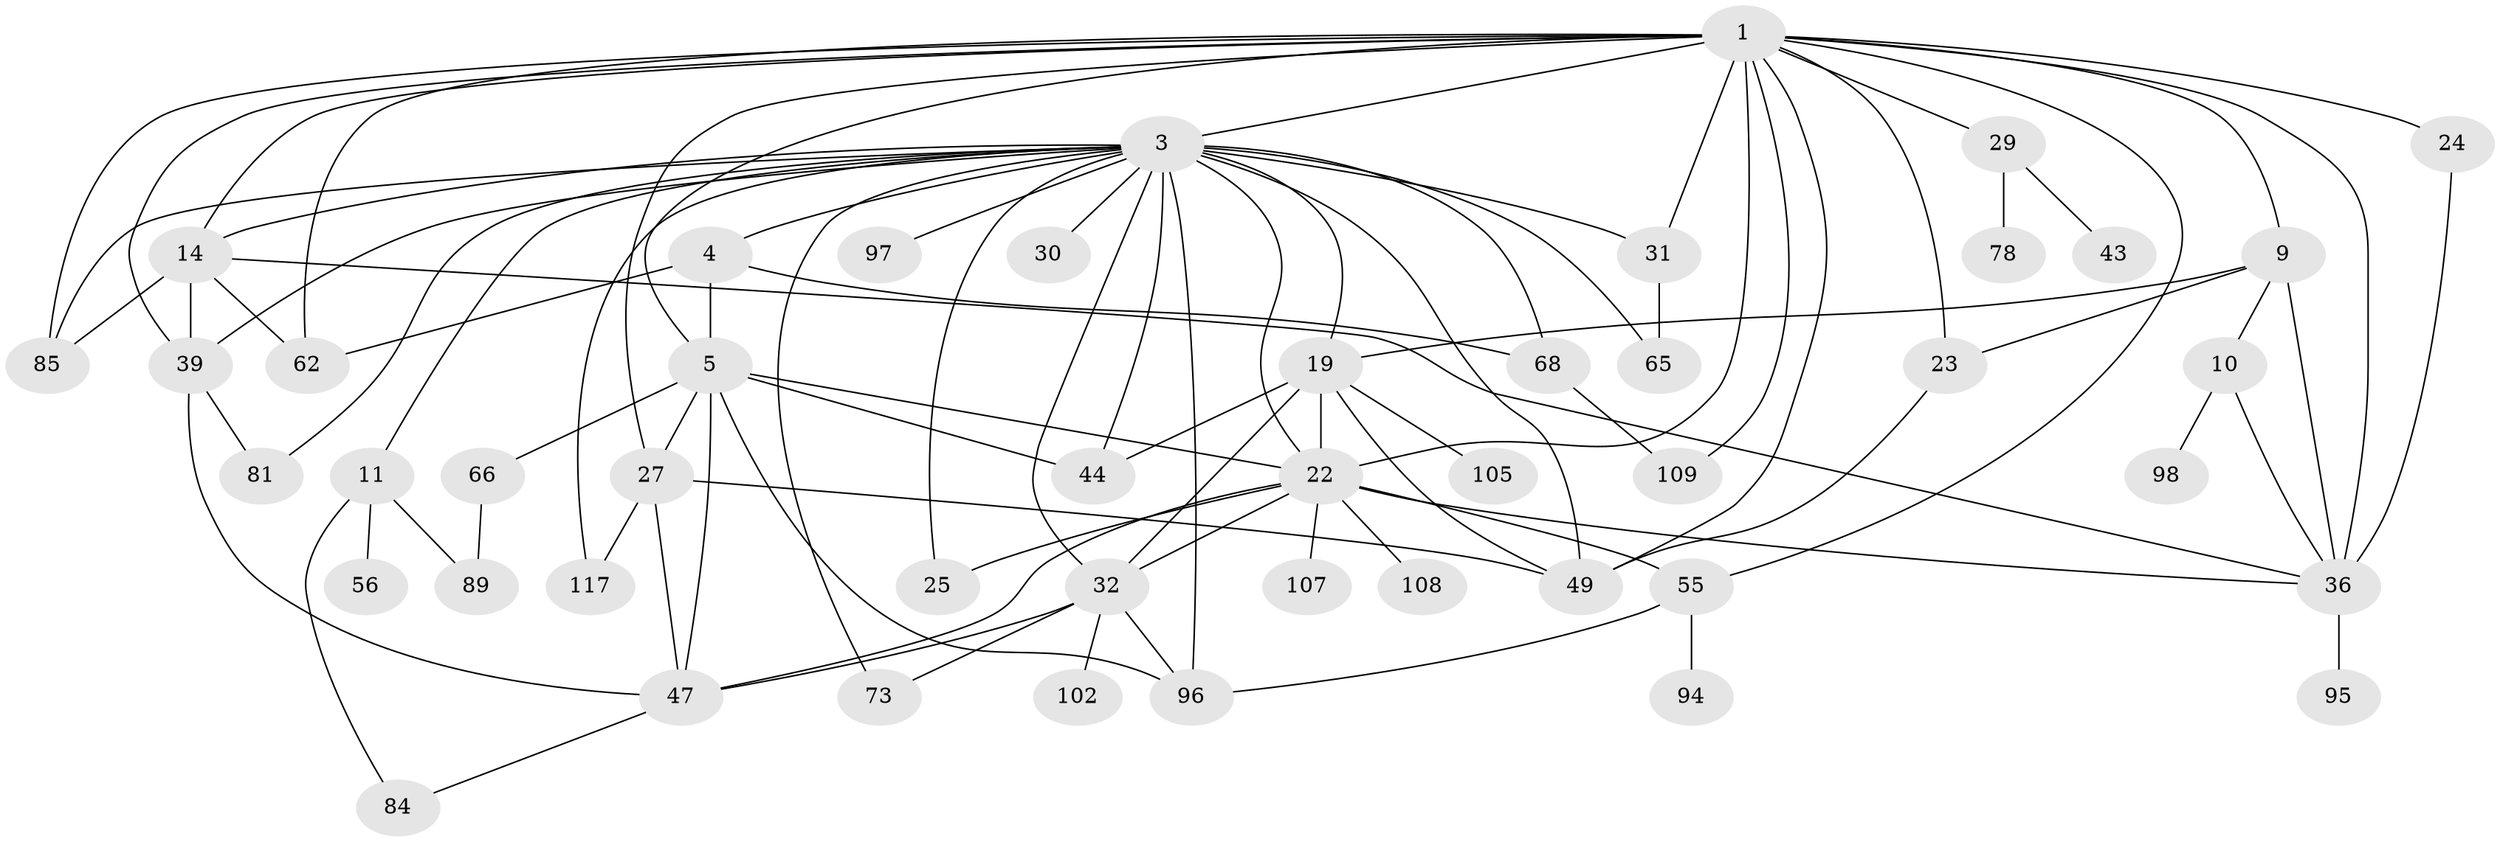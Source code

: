 // original degree distribution, {5: 0.10084033613445378, 10: 0.008403361344537815, 11: 0.008403361344537815, 4: 0.17647058823529413, 3: 0.19327731092436976, 2: 0.226890756302521, 8: 0.008403361344537815, 1: 0.24369747899159663, 6: 0.025210084033613446, 7: 0.008403361344537815}
// Generated by graph-tools (version 1.1) at 2025/17/03/04/25 18:17:08]
// undirected, 47 vertices, 91 edges
graph export_dot {
graph [start="1"]
  node [color=gray90,style=filled];
  1 [super="+6+2"];
  3 [super="+15+57+12+64"];
  4;
  5 [super="+8+18"];
  9 [super="+13"];
  10 [super="+50"];
  11 [super="+53+103"];
  14 [super="+114+20"];
  19 [super="+63+34"];
  22 [super="+26+35+86+41"];
  23 [super="+113"];
  24;
  25 [super="+93"];
  27 [super="+79+45"];
  29 [super="+38"];
  30;
  31 [super="+42+60"];
  32 [super="+74+69+91"];
  36 [super="+46+90"];
  39 [super="+48"];
  43;
  44 [super="+119"];
  47 [super="+72"];
  49 [super="+54"];
  55 [super="+75+112"];
  56;
  62 [super="+92"];
  65;
  66 [super="+82"];
  68 [super="+77"];
  73 [super="+110"];
  78;
  81;
  84 [super="+106"];
  85 [super="+87"];
  89;
  94;
  95;
  96 [super="+104"];
  97;
  98;
  102 [super="+115"];
  105;
  107;
  108;
  109;
  117;
  1 -- 14 [weight=2];
  1 -- 36 [weight=3];
  1 -- 49;
  1 -- 55;
  1 -- 9;
  1 -- 109;
  1 -- 31;
  1 -- 62;
  1 -- 3 [weight=2];
  1 -- 5;
  1 -- 39;
  1 -- 85;
  1 -- 22;
  1 -- 23;
  1 -- 24;
  1 -- 27;
  1 -- 29;
  3 -- 4;
  3 -- 11;
  3 -- 30;
  3 -- 73;
  3 -- 19;
  3 -- 97;
  3 -- 32;
  3 -- 39;
  3 -- 14;
  3 -- 81;
  3 -- 49 [weight=3];
  3 -- 85;
  3 -- 22;
  3 -- 25;
  3 -- 31;
  3 -- 96;
  3 -- 65;
  3 -- 44;
  3 -- 117;
  3 -- 68;
  4 -- 5;
  4 -- 62;
  4 -- 68;
  5 -- 47;
  5 -- 66 [weight=2];
  5 -- 44;
  5 -- 27;
  5 -- 22;
  5 -- 96;
  9 -- 10;
  9 -- 19;
  9 -- 36;
  9 -- 23;
  10 -- 98;
  10 -- 36;
  11 -- 89;
  11 -- 56;
  11 -- 84;
  14 -- 85;
  14 -- 36;
  14 -- 39;
  14 -- 62;
  19 -- 105;
  19 -- 22;
  19 -- 44;
  19 -- 32;
  19 -- 49;
  22 -- 32;
  22 -- 36;
  22 -- 55 [weight=2];
  22 -- 108;
  22 -- 25;
  22 -- 107;
  22 -- 47;
  23 -- 49;
  24 -- 36;
  27 -- 47;
  27 -- 117;
  27 -- 49;
  29 -- 43;
  29 -- 78;
  31 -- 65;
  32 -- 102;
  32 -- 73;
  32 -- 96;
  32 -- 47;
  36 -- 95;
  39 -- 81;
  39 -- 47;
  47 -- 84;
  55 -- 96;
  55 -- 94;
  66 -- 89;
  68 -- 109;
}

